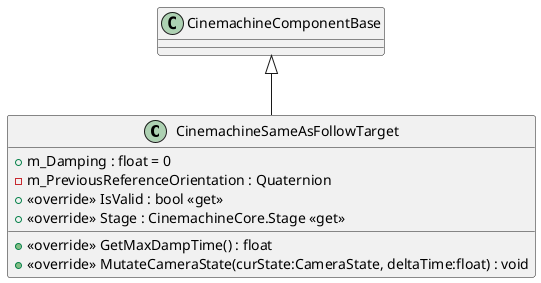 @startuml
class CinemachineSameAsFollowTarget {
    + m_Damping : float = 0
    - m_PreviousReferenceOrientation : Quaternion
    + <<override>> IsValid : bool <<get>>
    + <<override>> Stage : CinemachineCore.Stage <<get>>
    + <<override>> GetMaxDampTime() : float
    + <<override>> MutateCameraState(curState:CameraState, deltaTime:float) : void
}
CinemachineComponentBase <|-- CinemachineSameAsFollowTarget
@enduml
